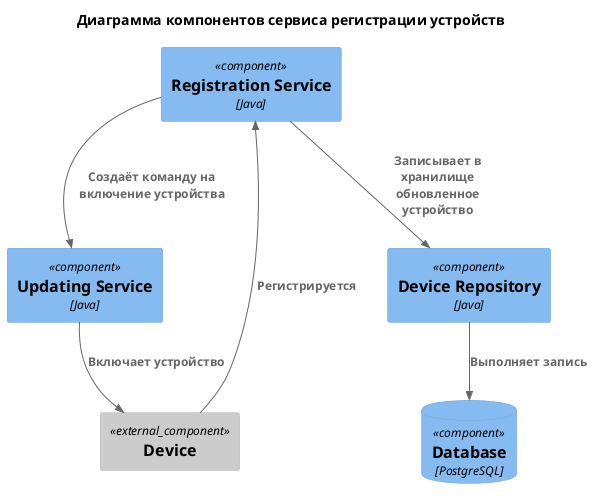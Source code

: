 @startuml
!include <C4/C4_Component>

title Диаграмма компонентов сервиса регистрации устройств

Component(registration_service, "Registration Service", "Java")
Component(updating_service, "Updating Service", "Java")
Component(device_repository, "Device Repository", "Java")
ComponentDb(database, "Database", "PostgreSQL")
Component_Ext(device, "Device")

Rel(device, registration_service, "Регистрируется")
Rel(registration_service, updating_service, "Создаёт команду на включение устройства")
Rel(registration_service, device_repository, "Записывает в хранилище обновленное устройство")
Rel(device_repository, database, "Выполняет запись")
Rel(updating_service,device, "Включает устройство")
@enduml
